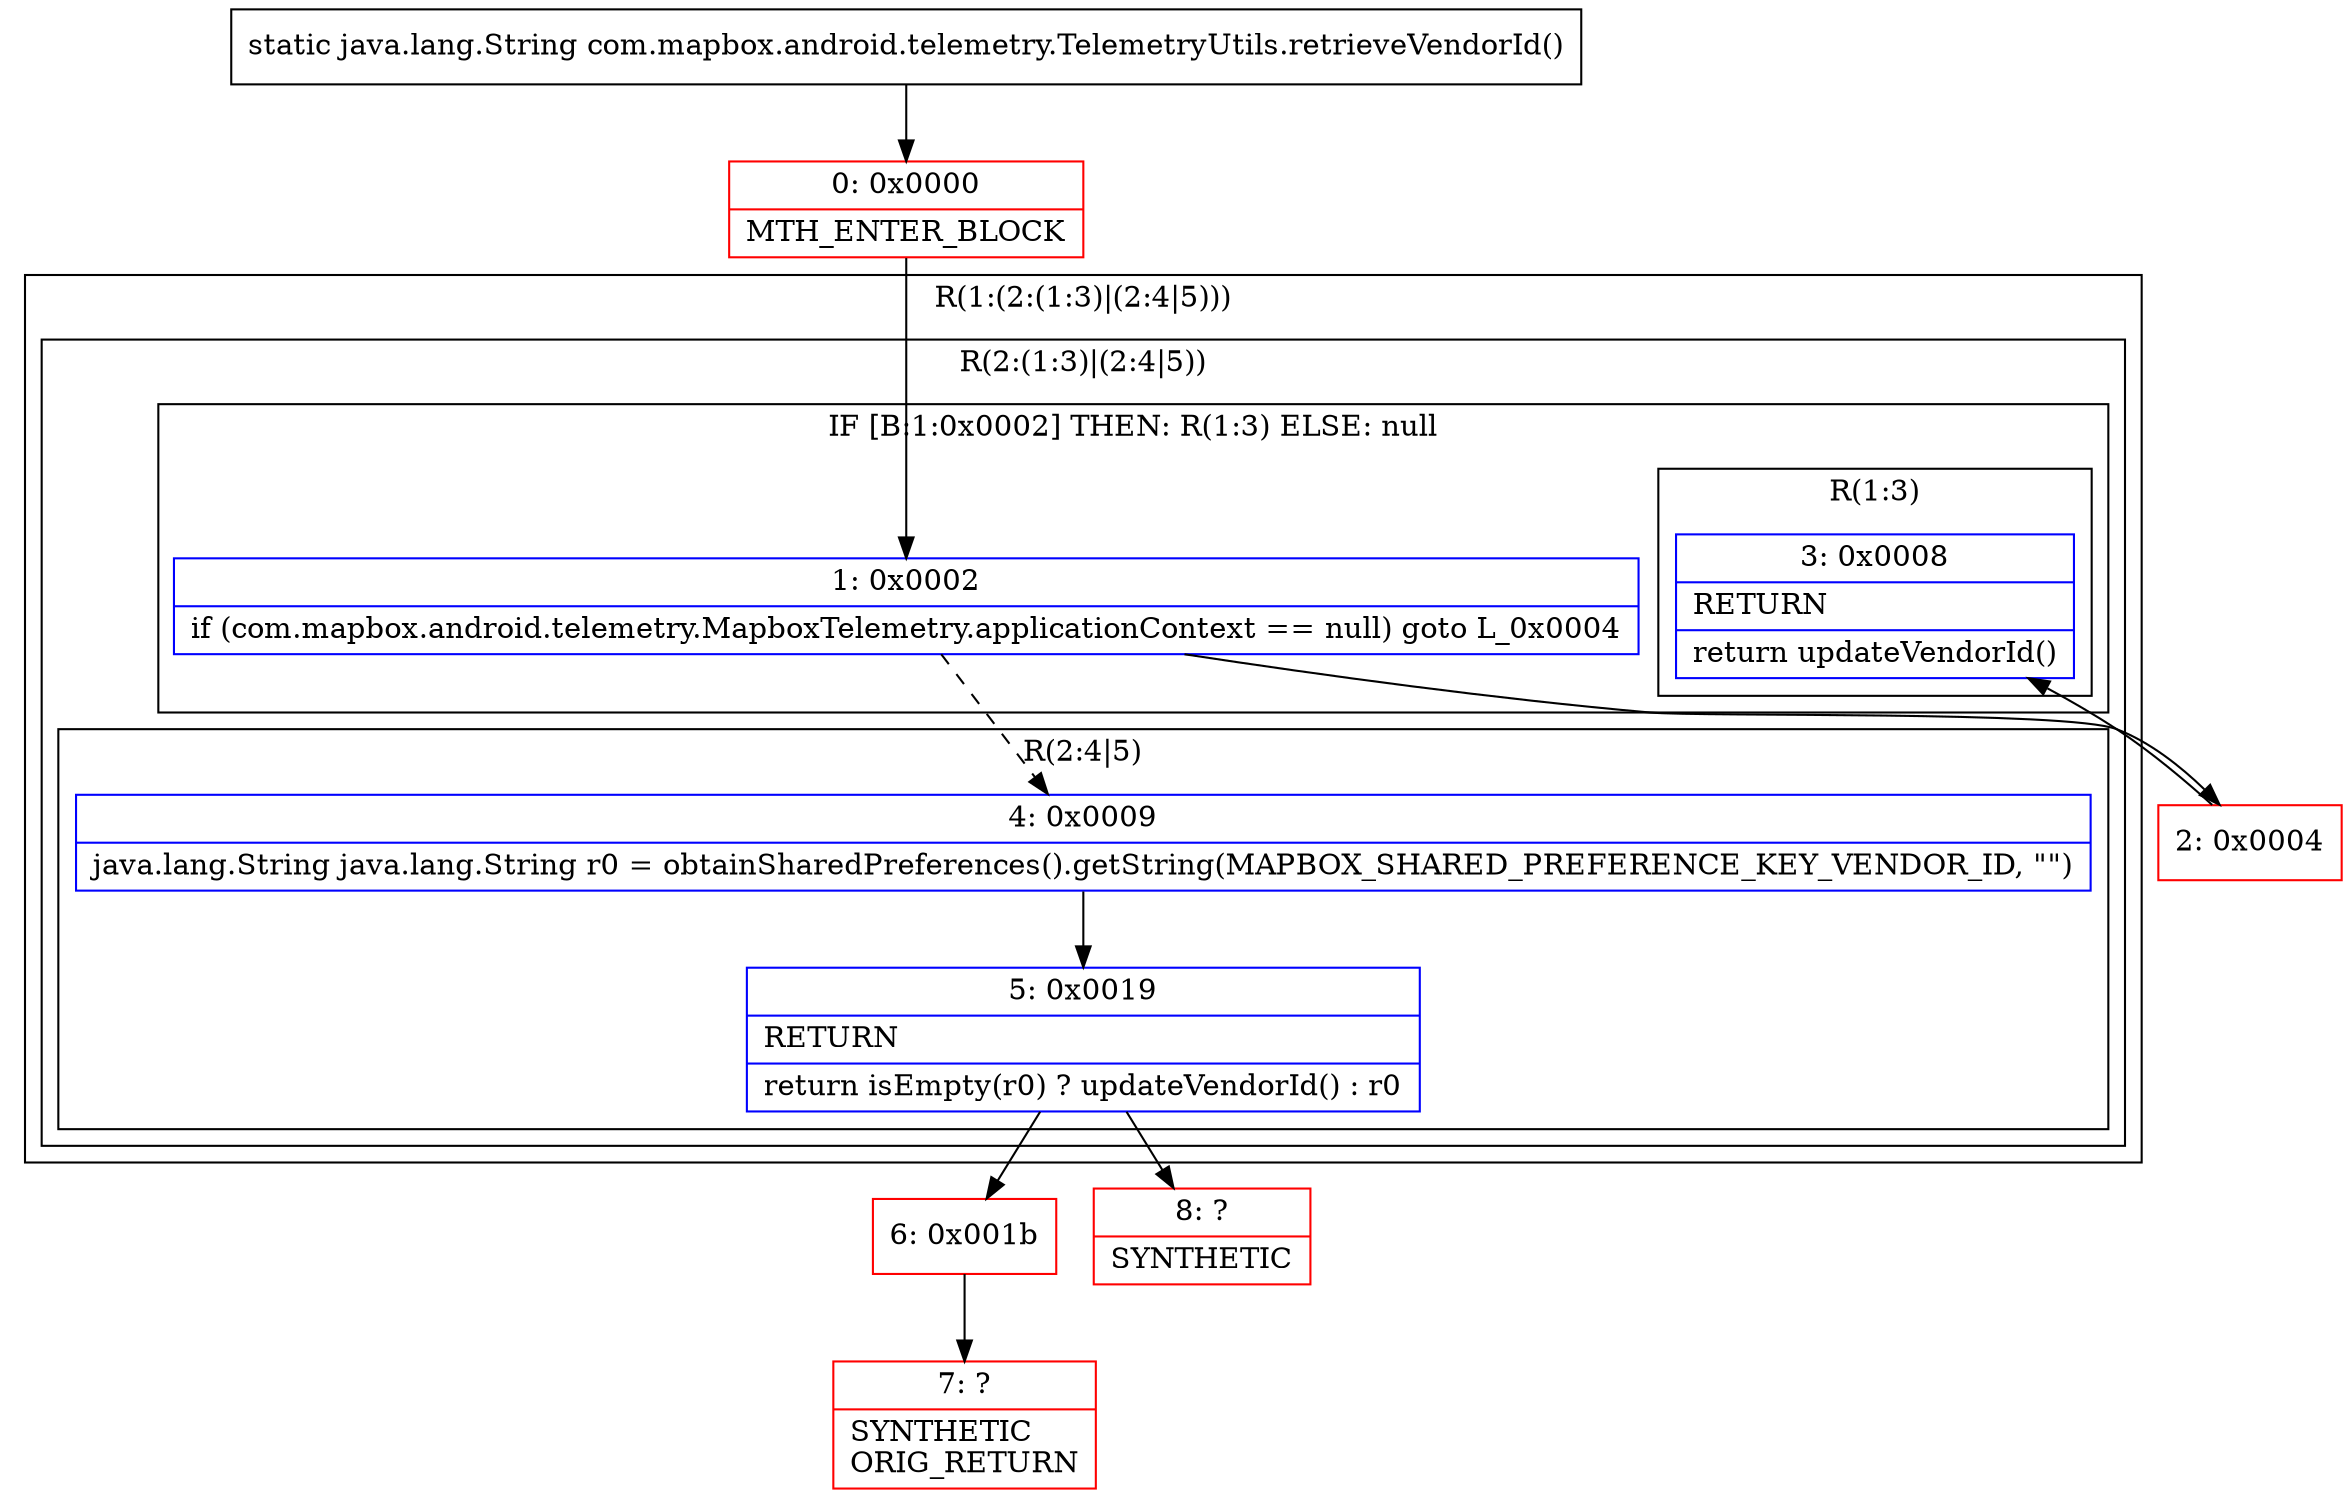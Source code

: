 digraph "CFG forcom.mapbox.android.telemetry.TelemetryUtils.retrieveVendorId()Ljava\/lang\/String;" {
subgraph cluster_Region_1313328329 {
label = "R(1:(2:(1:3)|(2:4|5)))";
node [shape=record,color=blue];
subgraph cluster_Region_1803217193 {
label = "R(2:(1:3)|(2:4|5))";
node [shape=record,color=blue];
subgraph cluster_IfRegion_1114957488 {
label = "IF [B:1:0x0002] THEN: R(1:3) ELSE: null";
node [shape=record,color=blue];
Node_1 [shape=record,label="{1\:\ 0x0002|if (com.mapbox.android.telemetry.MapboxTelemetry.applicationContext == null) goto L_0x0004\l}"];
subgraph cluster_Region_1795520122 {
label = "R(1:3)";
node [shape=record,color=blue];
Node_3 [shape=record,label="{3\:\ 0x0008|RETURN\l|return updateVendorId()\l}"];
}
}
subgraph cluster_Region_541974221 {
label = "R(2:4|5)";
node [shape=record,color=blue];
Node_4 [shape=record,label="{4\:\ 0x0009|java.lang.String java.lang.String r0 = obtainSharedPreferences().getString(MAPBOX_SHARED_PREFERENCE_KEY_VENDOR_ID, \"\")\l}"];
Node_5 [shape=record,label="{5\:\ 0x0019|RETURN\l|return isEmpty(r0) ? updateVendorId() : r0\l}"];
}
}
}
Node_0 [shape=record,color=red,label="{0\:\ 0x0000|MTH_ENTER_BLOCK\l}"];
Node_2 [shape=record,color=red,label="{2\:\ 0x0004}"];
Node_6 [shape=record,color=red,label="{6\:\ 0x001b}"];
Node_7 [shape=record,color=red,label="{7\:\ ?|SYNTHETIC\lORIG_RETURN\l}"];
Node_8 [shape=record,color=red,label="{8\:\ ?|SYNTHETIC\l}"];
MethodNode[shape=record,label="{static java.lang.String com.mapbox.android.telemetry.TelemetryUtils.retrieveVendorId() }"];
MethodNode -> Node_0;
Node_1 -> Node_2;
Node_1 -> Node_4[style=dashed];
Node_4 -> Node_5;
Node_5 -> Node_6;
Node_5 -> Node_8;
Node_0 -> Node_1;
Node_2 -> Node_3;
Node_6 -> Node_7;
}

